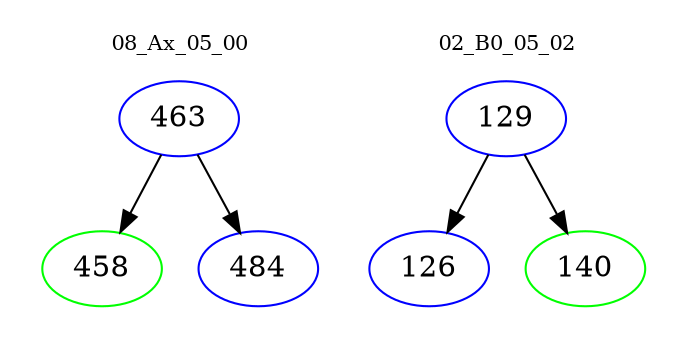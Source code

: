 digraph{
subgraph cluster_0 {
color = white
label = "08_Ax_05_00";
fontsize=10;
T0_463 [label="463", color="blue"]
T0_463 -> T0_458 [color="black"]
T0_458 [label="458", color="green"]
T0_463 -> T0_484 [color="black"]
T0_484 [label="484", color="blue"]
}
subgraph cluster_1 {
color = white
label = "02_B0_05_02";
fontsize=10;
T1_129 [label="129", color="blue"]
T1_129 -> T1_126 [color="black"]
T1_126 [label="126", color="blue"]
T1_129 -> T1_140 [color="black"]
T1_140 [label="140", color="green"]
}
}
